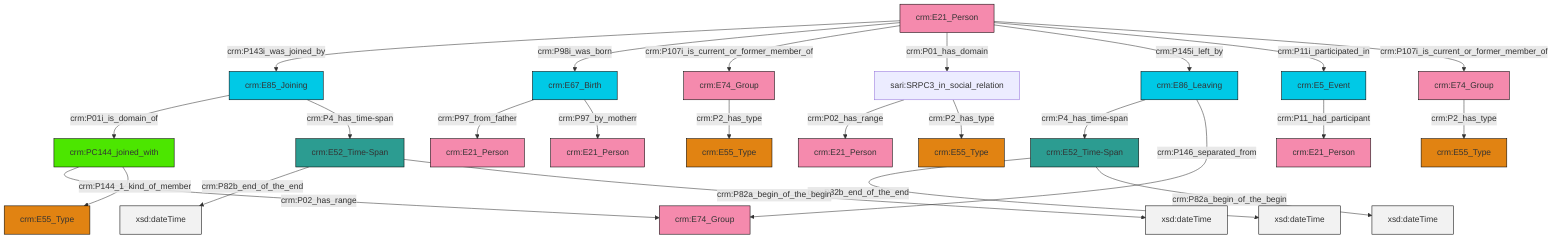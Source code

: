 graph TD
classDef Literal fill:#f2f2f2,stroke:#000000;
classDef CRM_Entity fill:#FFFFFF,stroke:#000000;
classDef Temporal_Entity fill:#00C9E6, stroke:#000000;
classDef Type fill:#E18312, stroke:#000000;
classDef Time-Span fill:#2C9C91, stroke:#000000;
classDef Appellation fill:#FFEB7F, stroke:#000000;
classDef Place fill:#008836, stroke:#000000;
classDef Persistent_Item fill:#B266B2, stroke:#000000;
classDef Conceptual_Object fill:#FFD700, stroke:#000000;
classDef Physical_Thing fill:#D2B48C, stroke:#000000;
classDef Actor fill:#f58aad, stroke:#000000;
classDef PC_Classes fill:#4ce600, stroke:#000000;
classDef Multi fill:#cccccc,stroke:#000000;

0["crm:PC144_joined_with"]:::PC_Classes -->|crm:P02_has_range| 1["crm:E74_Group"]:::Actor
2["crm:E52_Time-Span"]:::Time-Span -->|crm:P82b_end_of_the_end| 3[xsd:dateTime]:::Literal
4["crm:E74_Group"]:::Actor -->|crm:P2_has_type| 5["crm:E55_Type"]:::Type
8["crm:E52_Time-Span"]:::Time-Span -->|crm:P82b_end_of_the_end| 9[xsd:dateTime]:::Literal
2["crm:E52_Time-Span"]:::Time-Span -->|crm:P82a_begin_of_the_begin| 12[xsd:dateTime]:::Literal
8["crm:E52_Time-Span"]:::Time-Span -->|crm:P82a_begin_of_the_begin| 13[xsd:dateTime]:::Literal
14["crm:E21_Person"]:::Actor -->|crm:P143i_was_joined_by| 15["crm:E85_Joining"]:::Temporal_Entity
16["sari:SRPC3_in_social_relation"]:::Default -->|crm:P02_has_range| 17["crm:E21_Person"]:::Actor
0["crm:PC144_joined_with"]:::PC_Classes -->|crm:P144_1_kind_of_member| 10["crm:E55_Type"]:::Type
6["crm:E86_Leaving"]:::Temporal_Entity -->|crm:P4_has_time-span| 2["crm:E52_Time-Span"]:::Time-Span
14["crm:E21_Person"]:::Actor -->|crm:P98i_was_born| 19["crm:E67_Birth"]:::Temporal_Entity
20["crm:E74_Group"]:::Actor -->|crm:P2_has_type| 21["crm:E55_Type"]:::Type
14["crm:E21_Person"]:::Actor -->|crm:P107i_is_current_or_former_member_of| 4["crm:E74_Group"]:::Actor
14["crm:E21_Person"]:::Actor -->|crm:P01_has_domain| 16["sari:SRPC3_in_social_relation"]:::Default
33["crm:E5_Event"]:::Temporal_Entity -->|crm:P11_had_participant| 35["crm:E21_Person"]:::Actor
6["crm:E86_Leaving"]:::Temporal_Entity -->|crm:P146_separated_from| 1["crm:E74_Group"]:::Actor
14["crm:E21_Person"]:::Actor -->|crm:P145i_left_by| 6["crm:E86_Leaving"]:::Temporal_Entity
15["crm:E85_Joining"]:::Temporal_Entity -->|crm:P01i_is_domain_of| 0["crm:PC144_joined_with"]:::PC_Classes
19["crm:E67_Birth"]:::Temporal_Entity -->|crm:P97_from_father| 30["crm:E21_Person"]:::Actor
19["crm:E67_Birth"]:::Temporal_Entity -->|crm:P97_by_motherr| 26["crm:E21_Person"]:::Actor
16["sari:SRPC3_in_social_relation"]:::Default -->|crm:P2_has_type| 36["crm:E55_Type"]:::Type
14["crm:E21_Person"]:::Actor -->|crm:P11i_participated_in| 33["crm:E5_Event"]:::Temporal_Entity
14["crm:E21_Person"]:::Actor -->|crm:P107i_is_current_or_former_member_of| 20["crm:E74_Group"]:::Actor
15["crm:E85_Joining"]:::Temporal_Entity -->|crm:P4_has_time-span| 8["crm:E52_Time-Span"]:::Time-Span